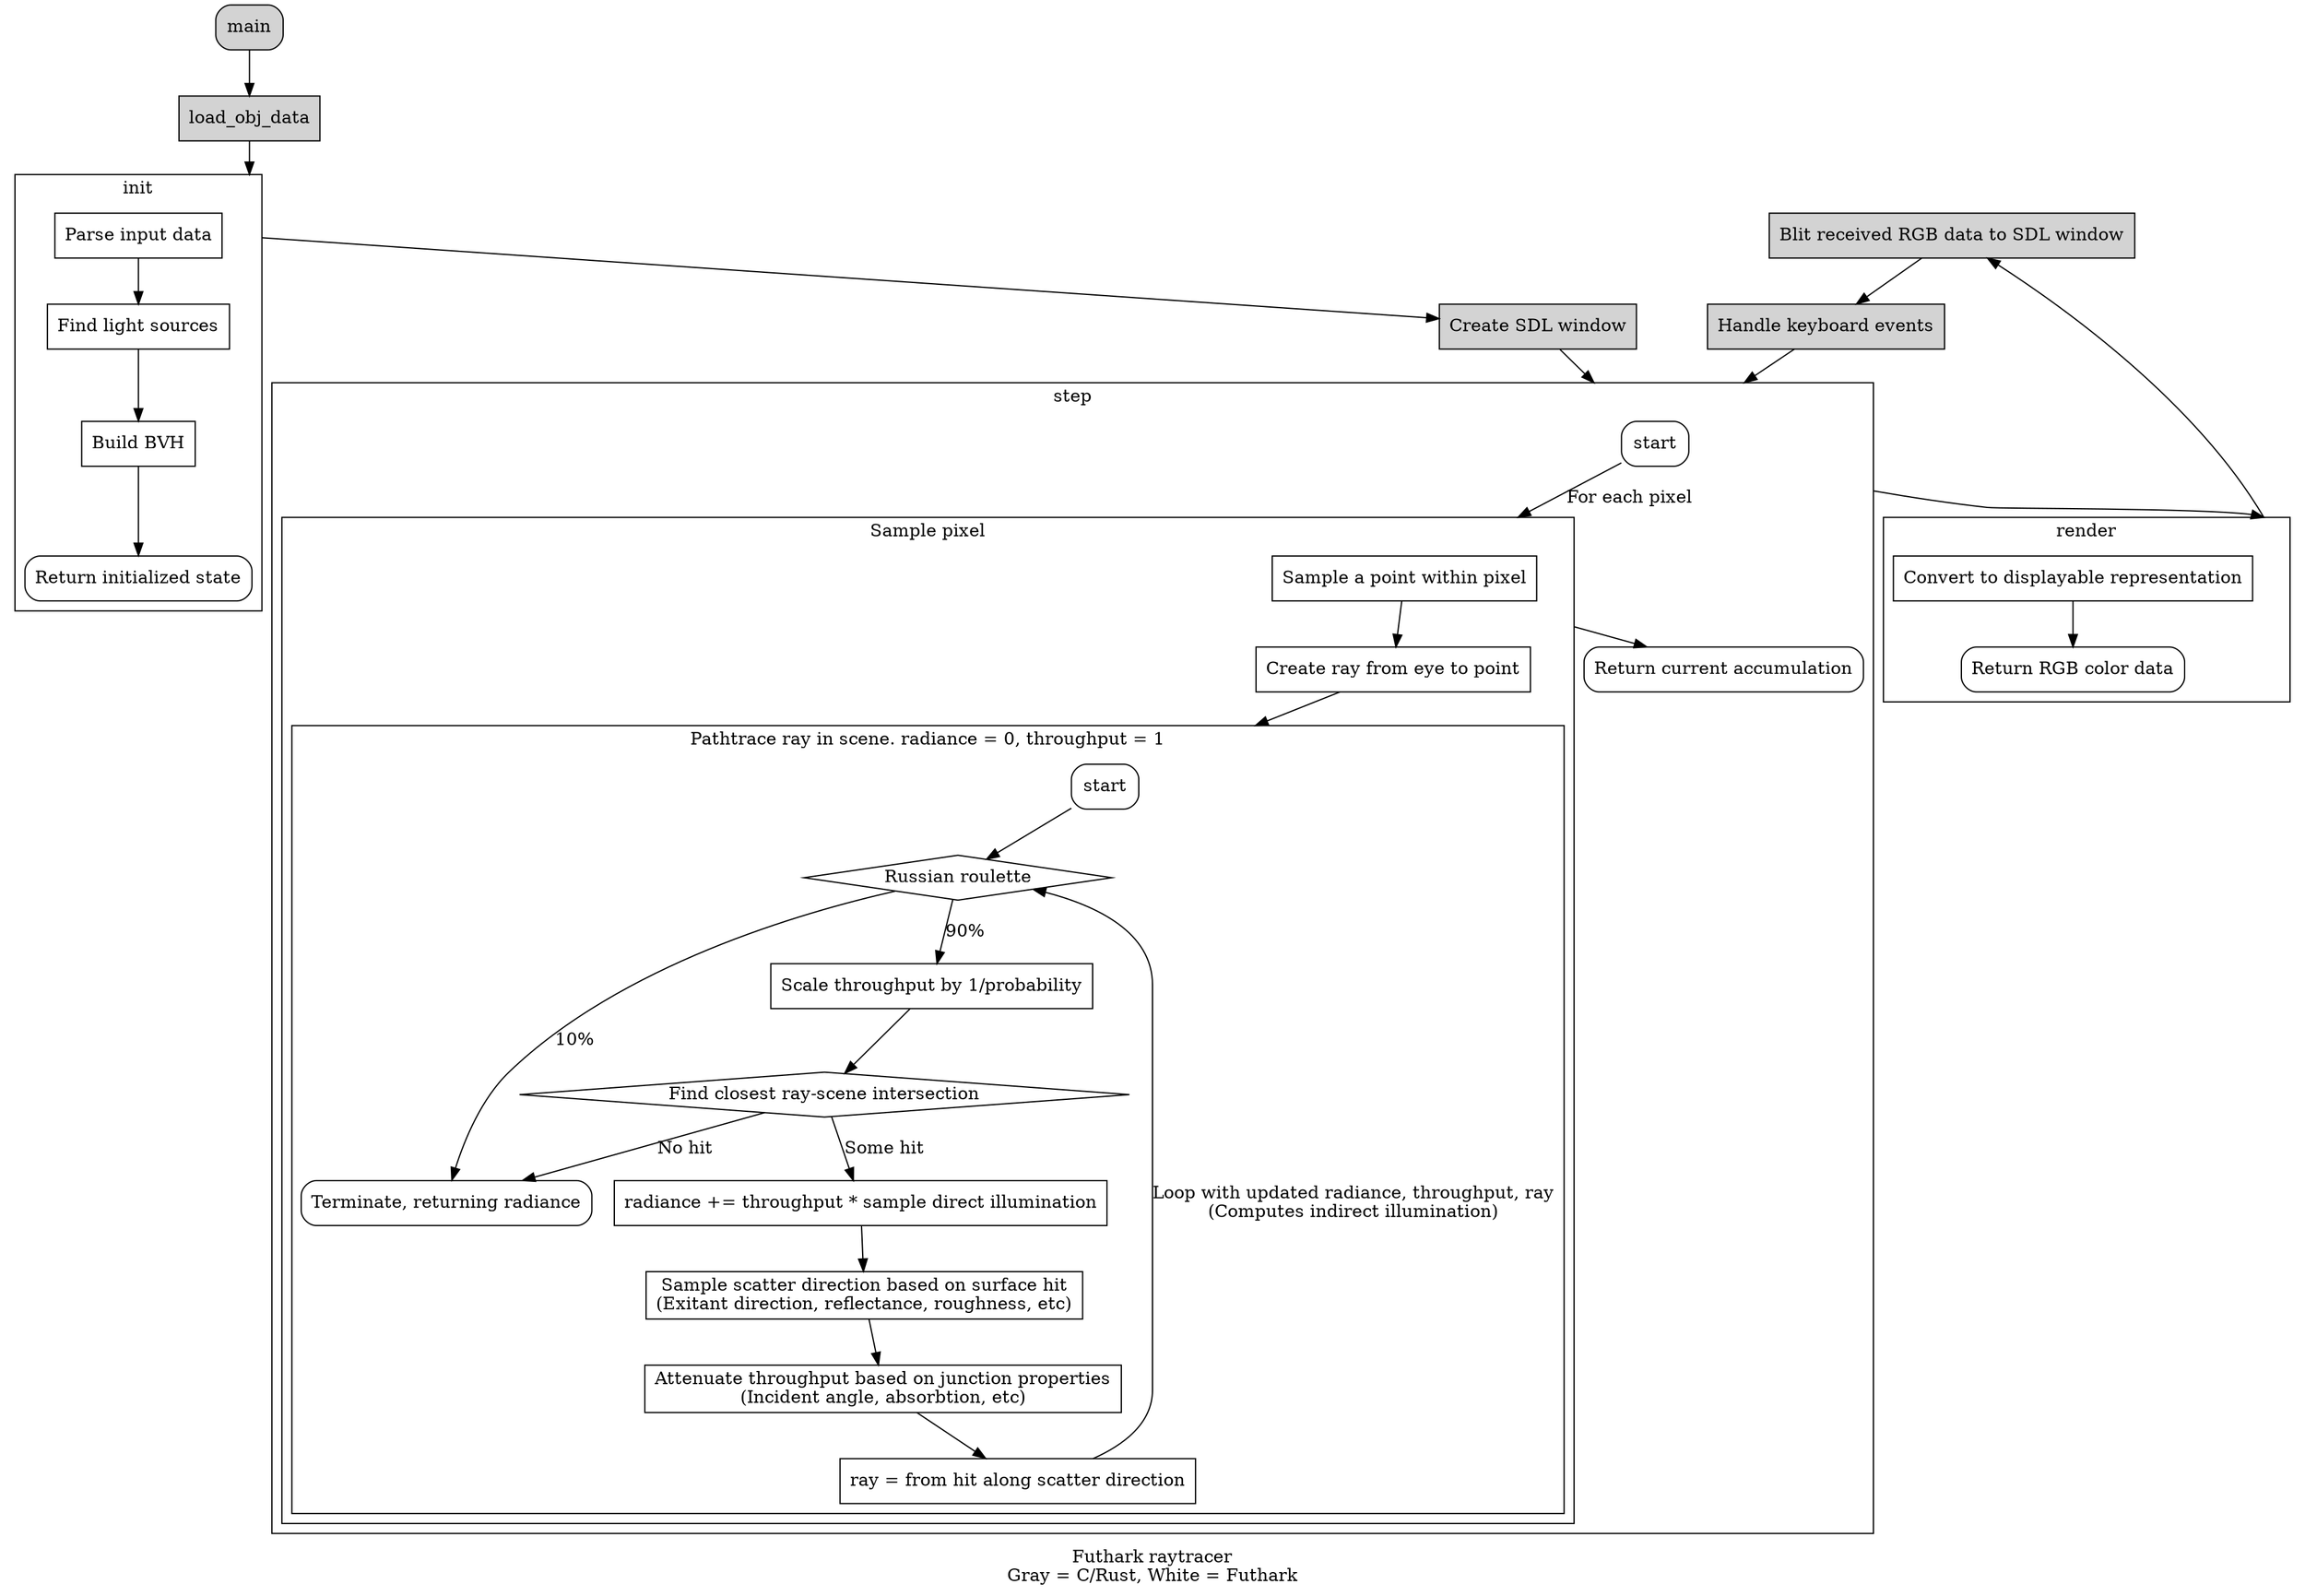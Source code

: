 digraph G {
	graph [compound = true];

	label = "Futhark raytracer\nGray = C/Rust, White = Futhark"

	node [shape = "box", style = "rounded,filled"]
	main;

	node [shape = "box", style = "filled"]
	load_obj_data, "Create SDL window";
	handle_input [label = "Handle keyboard events"];
	blit [label = "Blit received RGB data to SDL window"];

	subgraph cluster_init {
		label = "init";

		dummy_init [shape = point, style = "invis"];

		node [shape = "box", style = "rounded"]
		"Return initialized state";

		node [shape = "box", style = ""];
		"Parse input data", "Find light sources", "Build BVH";
	}

	subgraph cluster_step {
		label = "step";

		node [shape = "box", style = "rounded"];
		step_start [label = "start"];
		"Return current accumulation";

		subgraph cluster_sample {
			label = "Sample pixel";

			dummy_sample [shape = point, style = "invis"];

			node [shape = "box", style = ""]
			"Sample a point within pixel", "Create ray from eye to point";

			subgraph cluster_pathtrace {
				label = "Pathtrace ray in scene. radiance = 0, throughput = 1";

				node [shape = "box", style = "rounded"];
				pathtrace_start [label = "start"];
				terminate [label = "Terminate, returning radiance"];

				node [shape = "diamond", style = ""]
				pathtrace_rr [label = "Russian roulette"];
				closest_hit [label = "Find closest ray-scene intersection"];

				node [shape = "box", style = ""];
				scale_through [label = "Scale throughput by 1/probability"];
				add_direct [label = "radiance += throughput * sample direct illumination"];
				sample_bsdf [label = "Sample scatter direction based on surface hit\n(Exitant direction, reflectance, roughness, etc)"];
				attenuate_through [label = "Attenuate throughput based on junction properties\n(Incident angle, absorbtion, etc)"];
				mk_scatter_ray [label = "ray = from hit along scatter direction"];
			}
		}
	}

	subgraph cluster_render {
		label = "render";

		dummy_render [shape = point, style = "invis"];

		node [shape = "box", style = "rounded"]
		"Return RGB color data";

		node [shape = "box", style = ""];
		"Convert to displayable representation"
	}

	main -> load_obj_data;
	load_obj_data -> dummy_init [lhead = cluster_init];
	dummy_init -> "Create SDL window" [ltail = cluster_init];
	"Create SDL window" -> step_start [lhead = cluster_step];
	step_start -> dummy_render [ltail = cluster_step, lhead = cluster_render];
	dummy_render -> blit [ltail = cluster_render];
	blit -> handle_input;
	handle_input -> step_start [lhead = cluster_step];

	"Parse input data" -> "Find light sources" -> "Build BVH" -> "Return initialized state";

	step_start -> "Sample a point within pixel" [label = "For each pixel", lhead = cluster_sample];
	"Sample a point within pixel" -> "Return current accumulation" [ltail = cluster_sample];

	"Convert to displayable representation" -> "Return RGB color data";

	"Sample a point within pixel" -> "Create ray from eye to point";
	"Create ray from eye to point" -> pathtrace_start [lhead = cluster_pathtrace];

	pathtrace_start -> pathtrace_rr;
	pathtrace_rr -> terminate [label = "10%"];
	pathtrace_rr -> scale_through [label = "90%"];
	scale_through -> closest_hit;
	closest_hit -> terminate [label = "No hit"];
	closest_hit -> add_direct [label = "Some hit"];
	add_direct -> sample_bsdf -> attenuate_through -> mk_scatter_ray;
	mk_scatter_ray -> pathtrace_rr [label = "Loop with updated radiance, throughput, ray\n(Computes indirect illumination)"];
}
